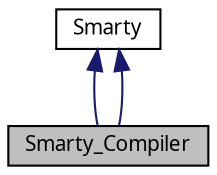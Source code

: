 digraph G
{
  bgcolor="transparent";
  edge [fontname="FreeSans.ttf",fontsize=10,labelfontname="FreeSans.ttf",labelfontsize=10];
  node [fontname="FreeSans.ttf",fontsize=10,shape=record];
  Node1 [label="Smarty_Compiler",height=0.2,width=0.4,color="black", fillcolor="grey75", style="filled" fontcolor="black"];
  Node2 -> Node1 [dir=back,color="midnightblue",fontsize=10,style="solid",fontname="FreeSans.ttf"];
  Node2 [label="Smarty",height=0.2,width=0.4,color="black",URL="$class_smarty.html"];
  Node2 -> Node1 [dir=back,color="midnightblue",fontsize=10,style="solid",fontname="FreeSans.ttf"];
}
